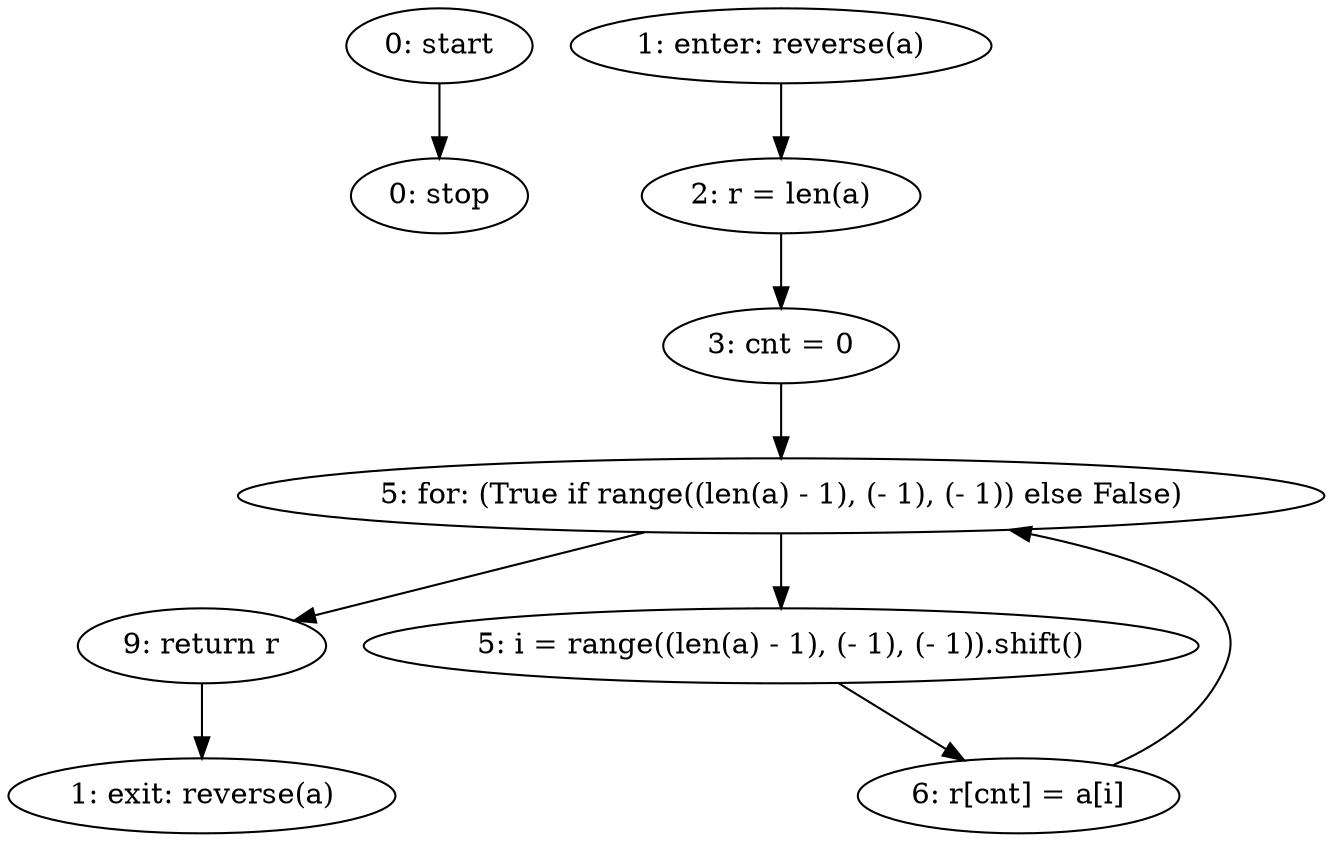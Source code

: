strict digraph "" {
	node [label="\N"];
	0	[label="0: start"];
	9	[label="0: stop"];
	0 -> 9;
	1	[label="1: enter: reverse(a)"];
	3	[label="2: r = len(a)"];
	1 -> 3;
	4	[label="3: cnt = 0"];
	3 -> 4;
	2	[label="1: exit: reverse(a)"];
	8	[label="9: return r"];
	8 -> 2;
	5	[label="5: for: (True if range((len(a) - 1), (- 1), (- 1)) else False)"];
	4 -> 5;
	5 -> 8;
	6	[label="5: i = range((len(a) - 1), (- 1), (- 1)).shift()"];
	5 -> 6;
	7	[label="6: r[cnt] = a[i]"];
	6 -> 7;
	7 -> 5;
}
